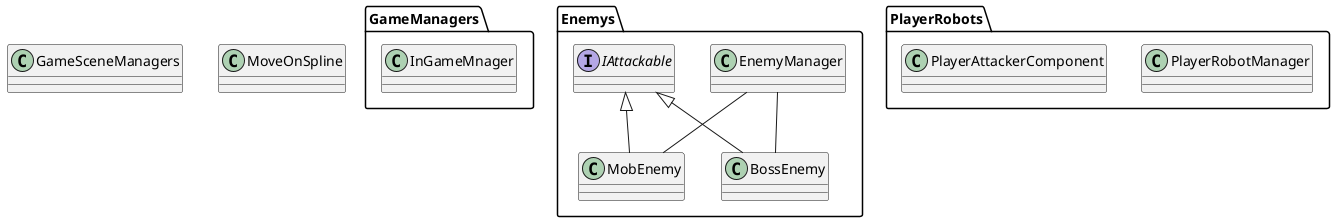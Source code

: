 ﻿@startuml

class GameSceneManagers
namespace GameManagers{
class InGameMnager
}
GameSceneManagers - GameSceneManagers.InGameMnager

class MoveOnSpline
namespace Enemys{

EnemyManager -- MobEnemy
EnemyManager -- BossEnemy

interface IAttackable
class EnemyManager

class MobEnemy extends IAttackable
class BossEnemy extends IAttackable
}

namespace PlayerRobots{

class PlayerRobotManager 
class PlayerAttackerComponent

}



@enduml